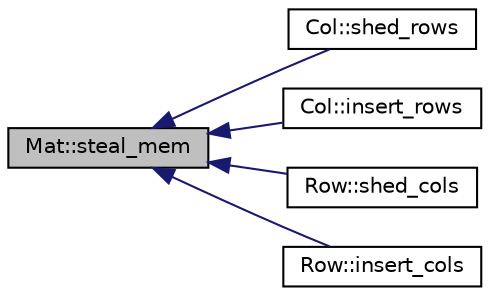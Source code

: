 digraph "Mat::steal_mem"
{
  edge [fontname="Helvetica",fontsize="10",labelfontname="Helvetica",labelfontsize="10"];
  node [fontname="Helvetica",fontsize="10",shape=record];
  rankdir="LR";
  Node1 [label="Mat::steal_mem",height=0.2,width=0.4,color="black", fillcolor="grey75", style="filled" fontcolor="black"];
  Node1 -> Node2 [dir="back",color="midnightblue",fontsize="10",style="solid",fontname="Helvetica"];
  Node2 [label="Col::shed_rows",height=0.2,width=0.4,color="black", fillcolor="white", style="filled",URL="$group___col.html#ga82b3a4facee9186ff9a5a5bb95f8b15a",tooltip="remove specified rows"];
  Node1 -> Node3 [dir="back",color="midnightblue",fontsize="10",style="solid",fontname="Helvetica"];
  Node3 [label="Col::insert_rows",height=0.2,width=0.4,color="black", fillcolor="white", style="filled",URL="$group___col.html#ga4d8f4d168c2226f1dde34d501ace8f7c"];
  Node1 -> Node4 [dir="back",color="midnightblue",fontsize="10",style="solid",fontname="Helvetica"];
  Node4 [label="Row::shed_cols",height=0.2,width=0.4,color="black", fillcolor="white", style="filled",URL="$group___row.html#ga52a4f10ea70929bc908562f131638570",tooltip="remove specified columns"];
  Node1 -> Node5 [dir="back",color="midnightblue",fontsize="10",style="solid",fontname="Helvetica"];
  Node5 [label="Row::insert_cols",height=0.2,width=0.4,color="black", fillcolor="white", style="filled",URL="$group___row.html#gaf85f70487ac4ff8d452d5734e66a6a62"];
}
